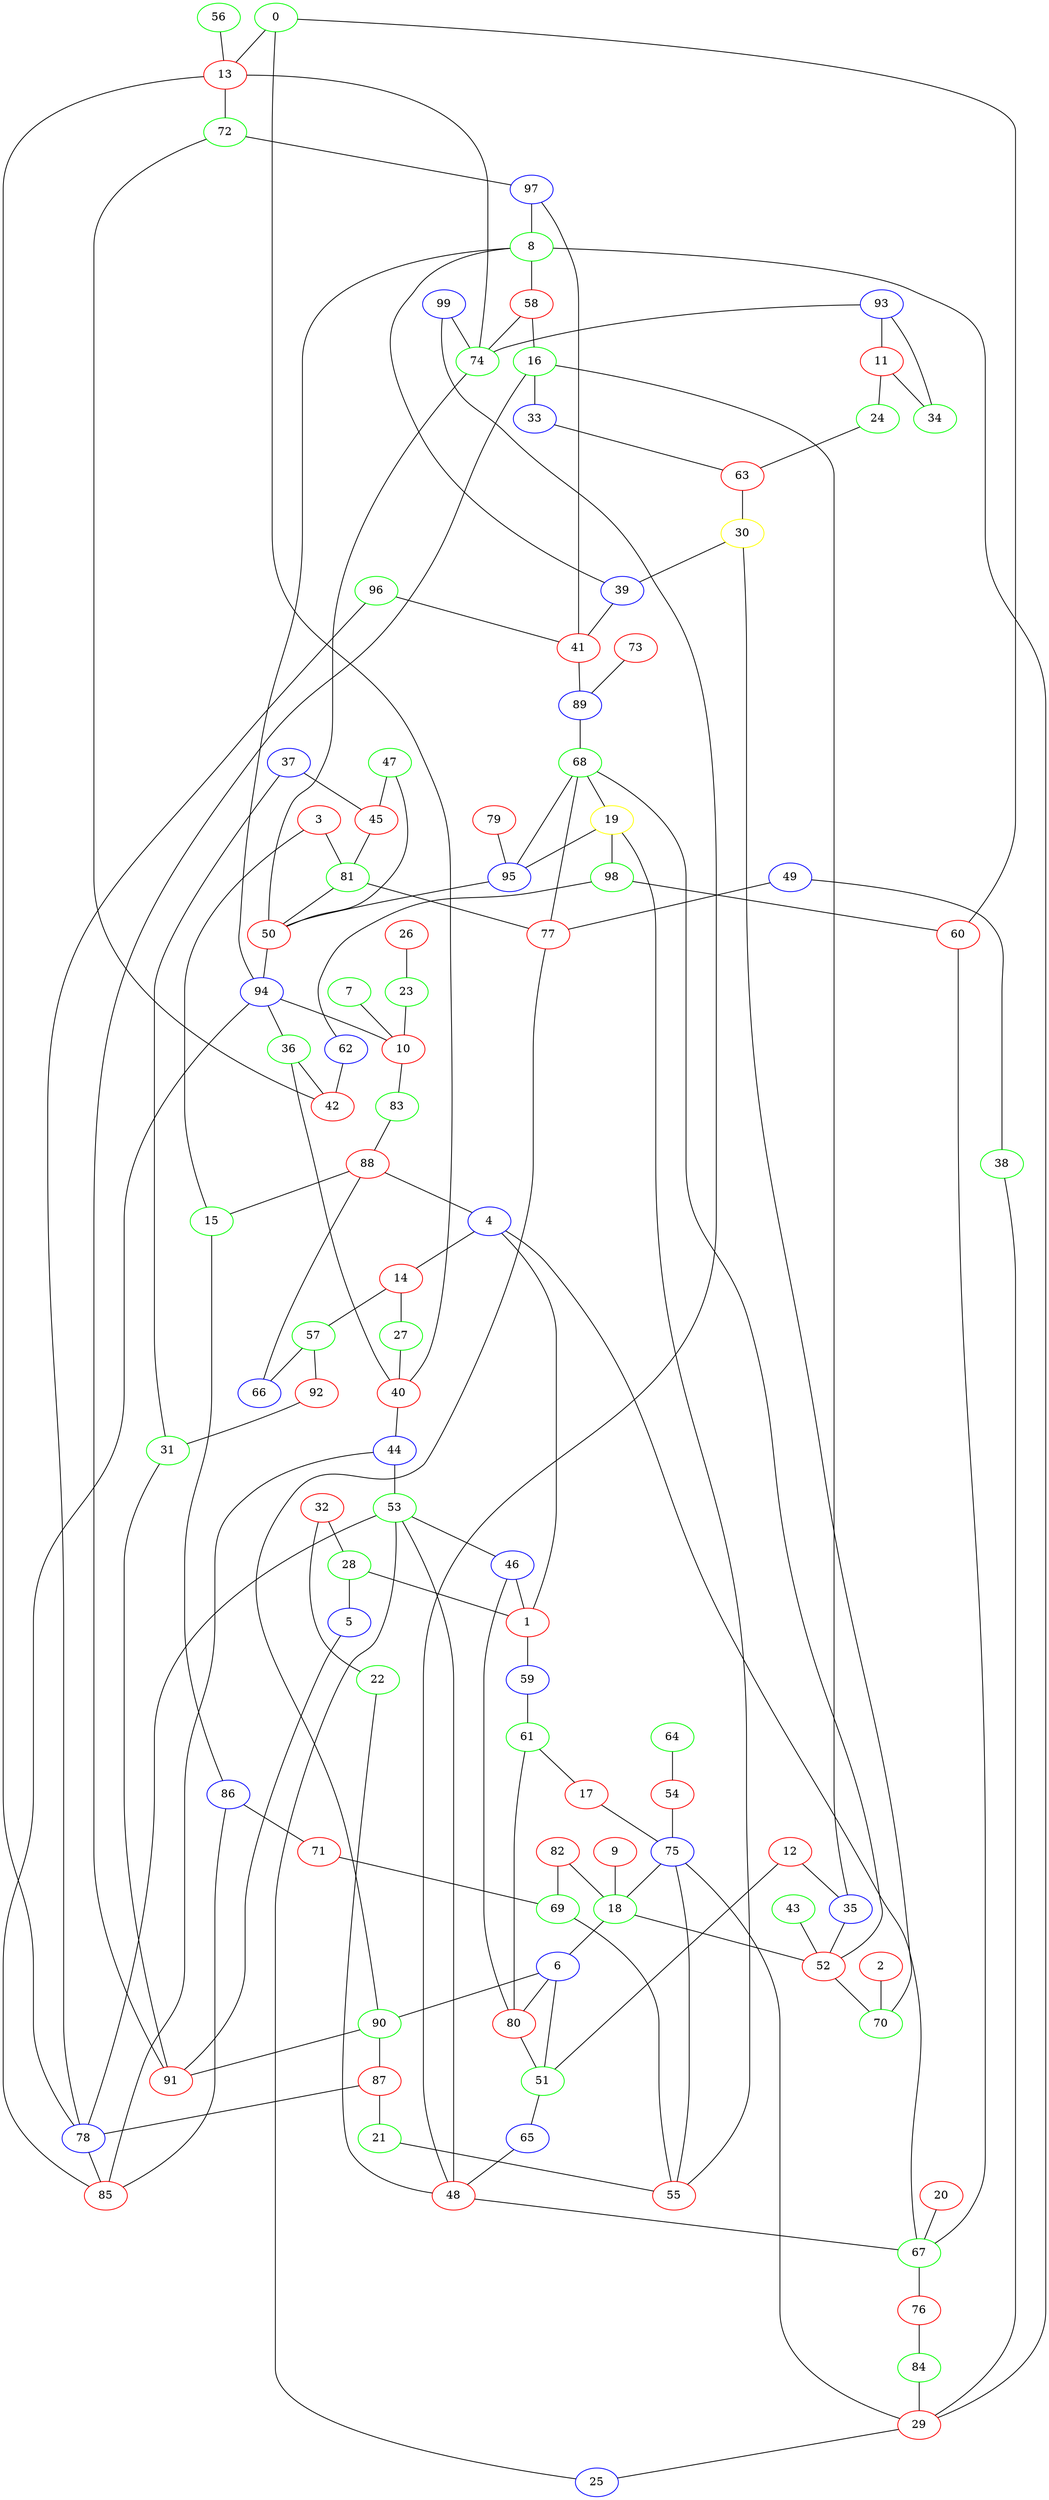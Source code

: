 graph G {
0[color="#00ff00"];
1[color="#ff0000"];
2[color="#ff0000"];
3[color="#ff0000"];
4[color="#0000ff"];
5[color="#0000ff"];
6[color="#0000ff"];
7[color="#00ff00"];
8[color="#00ff00"];
9[color="#ff0000"];
10[color="#ff0000"];
11[color="#ff0000"];
12[color="#ff0000"];
13[color="#ff0000"];
14[color="#ff0000"];
15[color="#00ff00"];
16[color="#00ff00"];
17[color="#ff0000"];
18[color="#00ff00"];
19[color="#ffff00"];
20[color="#ff0000"];
21[color="#00ff00"];
22[color="#00ff00"];
23[color="#00ff00"];
24[color="#00ff00"];
25[color="#0000ff"];
26[color="#ff0000"];
27[color="#00ff00"];
28[color="#00ff00"];
29[color="#ff0000"];
30[color="#ffff00"];
31[color="#00ff00"];
32[color="#ff0000"];
33[color="#0000ff"];
34[color="#00ff00"];
35[color="#0000ff"];
36[color="#00ff00"];
37[color="#0000ff"];
38[color="#00ff00"];
39[color="#0000ff"];
40[color="#ff0000"];
41[color="#ff0000"];
42[color="#ff0000"];
43[color="#00ff00"];
44[color="#0000ff"];
45[color="#ff0000"];
46[color="#0000ff"];
47[color="#00ff00"];
48[color="#ff0000"];
49[color="#0000ff"];
50[color="#ff0000"];
51[color="#00ff00"];
52[color="#ff0000"];
53[color="#00ff00"];
54[color="#ff0000"];
55[color="#ff0000"];
56[color="#00ff00"];
57[color="#00ff00"];
58[color="#ff0000"];
59[color="#0000ff"];
60[color="#ff0000"];
61[color="#00ff00"];
62[color="#0000ff"];
63[color="#ff0000"];
64[color="#00ff00"];
65[color="#0000ff"];
66[color="#0000ff"];
67[color="#00ff00"];
68[color="#00ff00"];
69[color="#00ff00"];
70[color="#00ff00"];
71[color="#ff0000"];
72[color="#00ff00"];
73[color="#ff0000"];
74[color="#00ff00"];
75[color="#0000ff"];
76[color="#ff0000"];
77[color="#ff0000"];
78[color="#0000ff"];
79[color="#ff0000"];
80[color="#ff0000"];
81[color="#00ff00"];
82[color="#ff0000"];
83[color="#00ff00"];
84[color="#00ff00"];
85[color="#ff0000"];
86[color="#0000ff"];
87[color="#ff0000"];
88[color="#ff0000"];
89[color="#0000ff"];
90[color="#00ff00"];
91[color="#ff0000"];
92[color="#ff0000"];
93[color="#0000ff"];
94[color="#0000ff"];
95[color="#0000ff"];
96[color="#00ff00"];
97[color="#0000ff"];
98[color="#00ff00"];
99[color="#0000ff"];
0--40 ;
0--13 ;
1--4 ;
1--59 ;
2--70 ;
3--81 ;
3--15 ;
4--67 ;
4--14 ;
5--91 ;
6--80 ;
6--90 ;
7--10 ;
8--58 ;
8--94 ;
9--18 ;
10--83 ;
11--34 ;
11--24 ;
12--51 ;
12--35 ;
13--72 ;
13--78 ;
14--27 ;
14--57 ;
15--86 ;
16--33 ;
16--35 ;
17--75 ;
18--52 ;
18--6 ;
19--98 ;
19--95 ;
20--67 ;
21--55 ;
22--48 ;
23--10 ;
24--63 ;
25--53 ;
26--23 ;
27--40 ;
28--1 ;
28--5 ;
29--8 ;
29--25 ;
30--39 ;
31--91 ;
32--28 ;
32--22 ;
33--63 ;
34--93 ;
35--52 ;
36--40 ;
36--42 ;
37--45 ;
37--31 ;
38--29 ;
39--41 ;
39--8 ;
40--44 ;
41--97 ;
41--89 ;
42--72 ;
43--52 ;
44--85 ;
44--53 ;
45--81 ;
46--1 ;
47--45 ;
47--50 ;
48--67 ;
49--38 ;
49--77 ;
50--94 ;
51--65 ;
51--6 ;
52--68 ;
52--70 ;
53--46 ;
53--48 ;
54--75 ;
55--75 ;
55--19 ;
56--13 ;
57--66 ;
57--92 ;
58--74 ;
58--16 ;
59--61 ;
60--0 ;
60--67 ;
61--80 ;
61--17 ;
62--42 ;
63--30 ;
64--54 ;
65--48 ;
66--88 ;
67--76 ;
68--19 ;
68--77 ;
69--55 ;
70--30 ;
71--69 ;
72--97 ;
73--89 ;
74--13 ;
74--50 ;
75--29 ;
75--18 ;
76--84 ;
77--90 ;
78--85 ;
78--53 ;
79--95 ;
80--46 ;
80--51 ;
81--50 ;
81--77 ;
82--69 ;
82--18 ;
83--88 ;
84--29 ;
85--94 ;
86--85 ;
86--71 ;
87--21 ;
87--78 ;
88--15 ;
88--4 ;
89--68 ;
90--87 ;
90--91 ;
91--16 ;
92--31 ;
93--74 ;
93--11 ;
94--10 ;
94--36 ;
95--68 ;
95--50 ;
96--41 ;
96--78 ;
97--8 ;
98--62 ;
98--60 ;
99--48 ;
99--74 ;
}
